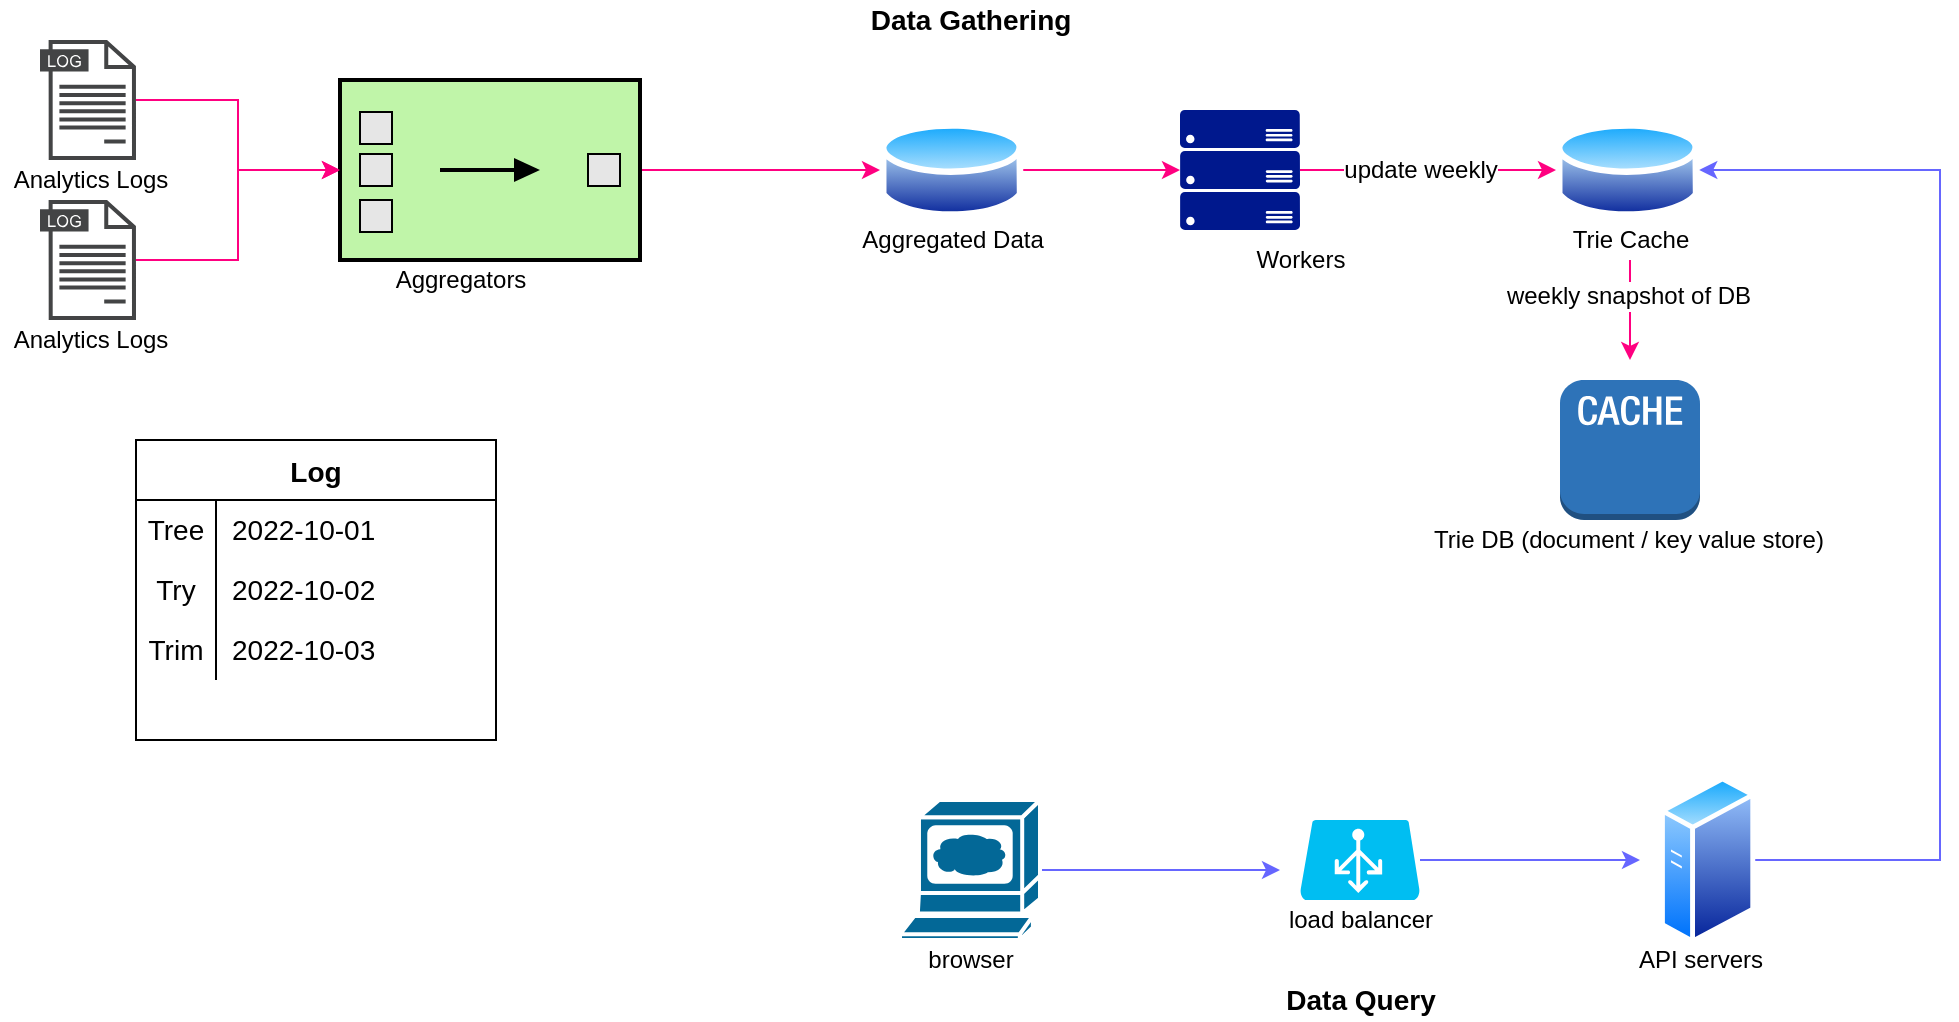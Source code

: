 <mxfile version="17.4.4" type="github">
  <diagram id="5oaqmLejIBLVlqCtvISB" name="Page-1">
    <mxGraphModel dx="1226" dy="1129" grid="1" gridSize="10" guides="1" tooltips="1" connect="1" arrows="1" fold="1" page="1" pageScale="1" pageWidth="850" pageHeight="1100" math="0" shadow="0">
      <root>
        <mxCell id="0" />
        <mxCell id="1" parent="0" />
        <mxCell id="7zzk4bBtbLMsu9TvIBiW-18" style="edgeStyle=orthogonalEdgeStyle;rounded=0;orthogonalLoop=1;jettySize=auto;html=1;entryX=0;entryY=0.5;entryDx=0;entryDy=0;entryPerimeter=0;fontColor=#FF0000;strokeColor=#FF0080;" edge="1" parent="1" source="7zzk4bBtbLMsu9TvIBiW-1" target="7zzk4bBtbLMsu9TvIBiW-2">
          <mxGeometry relative="1" as="geometry" />
        </mxCell>
        <mxCell id="7zzk4bBtbLMsu9TvIBiW-1" value="" style="sketch=0;pointerEvents=1;shadow=0;dashed=0;html=1;strokeColor=none;fillColor=#434445;aspect=fixed;labelPosition=center;verticalLabelPosition=bottom;verticalAlign=top;align=center;outlineConnect=0;shape=mxgraph.vvd.log_files;" vertex="1" parent="1">
          <mxGeometry x="20" y="30" width="48" height="60" as="geometry" />
        </mxCell>
        <mxCell id="7zzk4bBtbLMsu9TvIBiW-20" style="edgeStyle=orthogonalEdgeStyle;rounded=0;orthogonalLoop=1;jettySize=auto;html=1;entryX=0;entryY=0.5;entryDx=0;entryDy=0;fontColor=#FF0000;strokeColor=#FF0080;" edge="1" parent="1" source="7zzk4bBtbLMsu9TvIBiW-2" target="7zzk4bBtbLMsu9TvIBiW-4">
          <mxGeometry relative="1" as="geometry" />
        </mxCell>
        <mxCell id="7zzk4bBtbLMsu9TvIBiW-2" value="" style="strokeWidth=2;outlineConnect=0;dashed=0;align=center;fontSize=8;fillColor=#c0f5a9;verticalLabelPosition=bottom;verticalAlign=top;shape=mxgraph.eip.aggregator;" vertex="1" parent="1">
          <mxGeometry x="170" y="50" width="150" height="90" as="geometry" />
        </mxCell>
        <mxCell id="7zzk4bBtbLMsu9TvIBiW-19" style="edgeStyle=orthogonalEdgeStyle;rounded=0;orthogonalLoop=1;jettySize=auto;html=1;entryX=0;entryY=0.5;entryDx=0;entryDy=0;entryPerimeter=0;fontColor=#FF0000;strokeColor=#FF0080;" edge="1" parent="1" source="7zzk4bBtbLMsu9TvIBiW-3" target="7zzk4bBtbLMsu9TvIBiW-2">
          <mxGeometry relative="1" as="geometry" />
        </mxCell>
        <mxCell id="7zzk4bBtbLMsu9TvIBiW-3" value="" style="sketch=0;pointerEvents=1;shadow=0;dashed=0;html=1;strokeColor=none;fillColor=#434445;aspect=fixed;labelPosition=center;verticalLabelPosition=bottom;verticalAlign=top;align=center;outlineConnect=0;shape=mxgraph.vvd.log_files;" vertex="1" parent="1">
          <mxGeometry x="20" y="110" width="48" height="60" as="geometry" />
        </mxCell>
        <mxCell id="7zzk4bBtbLMsu9TvIBiW-21" style="edgeStyle=orthogonalEdgeStyle;rounded=0;orthogonalLoop=1;jettySize=auto;html=1;entryX=0;entryY=0.5;entryDx=0;entryDy=0;entryPerimeter=0;fontColor=#FF0000;strokeColor=#FF0080;" edge="1" parent="1" source="7zzk4bBtbLMsu9TvIBiW-4" target="7zzk4bBtbLMsu9TvIBiW-7">
          <mxGeometry relative="1" as="geometry" />
        </mxCell>
        <mxCell id="7zzk4bBtbLMsu9TvIBiW-4" value="" style="aspect=fixed;perimeter=ellipsePerimeter;html=1;align=center;shadow=0;dashed=0;spacingTop=3;image;image=img/lib/active_directory/database.svg;" vertex="1" parent="1">
          <mxGeometry x="440" y="68.5" width="71.62" height="53" as="geometry" />
        </mxCell>
        <mxCell id="7zzk4bBtbLMsu9TvIBiW-22" style="edgeStyle=orthogonalEdgeStyle;rounded=0;orthogonalLoop=1;jettySize=auto;html=1;entryX=0;entryY=0.5;entryDx=0;entryDy=0;fontColor=#FF0000;strokeColor=#FF0080;" edge="1" parent="1" source="7zzk4bBtbLMsu9TvIBiW-7" target="7zzk4bBtbLMsu9TvIBiW-9">
          <mxGeometry relative="1" as="geometry" />
        </mxCell>
        <mxCell id="7zzk4bBtbLMsu9TvIBiW-40" value="update weekly" style="edgeLabel;html=1;align=center;verticalAlign=middle;resizable=0;points=[];fontSize=12;" vertex="1" connectable="0" parent="7zzk4bBtbLMsu9TvIBiW-22">
          <mxGeometry x="-0.344" y="3" relative="1" as="geometry">
            <mxPoint x="18" y="3" as="offset" />
          </mxGeometry>
        </mxCell>
        <mxCell id="7zzk4bBtbLMsu9TvIBiW-7" value="" style="sketch=0;aspect=fixed;pointerEvents=1;shadow=0;dashed=0;html=1;strokeColor=none;labelPosition=center;verticalLabelPosition=bottom;verticalAlign=top;align=center;fillColor=#00188D;shape=mxgraph.azure.server_rack" vertex="1" parent="1">
          <mxGeometry x="590" y="65" width="60" height="60" as="geometry" />
        </mxCell>
        <mxCell id="7zzk4bBtbLMsu9TvIBiW-9" value="" style="aspect=fixed;perimeter=ellipsePerimeter;html=1;align=center;shadow=0;dashed=0;spacingTop=3;image;image=img/lib/active_directory/database.svg;" vertex="1" parent="1">
          <mxGeometry x="778" y="68.5" width="71.62" height="53" as="geometry" />
        </mxCell>
        <mxCell id="7zzk4bBtbLMsu9TvIBiW-10" value="" style="outlineConnect=0;dashed=0;verticalLabelPosition=bottom;verticalAlign=top;align=center;html=1;shape=mxgraph.aws3.cache_node;fillColor=#2E73B8;gradientColor=none;" vertex="1" parent="1">
          <mxGeometry x="780" y="200" width="70" height="70" as="geometry" />
        </mxCell>
        <mxCell id="7zzk4bBtbLMsu9TvIBiW-11" value="Analytics Logs" style="text;html=1;align=center;verticalAlign=middle;resizable=0;points=[];autosize=1;strokeColor=none;fillColor=none;" vertex="1" parent="1">
          <mxGeometry y="170" width="90" height="20" as="geometry" />
        </mxCell>
        <mxCell id="7zzk4bBtbLMsu9TvIBiW-12" value="Analytics Logs" style="text;html=1;align=center;verticalAlign=middle;resizable=0;points=[];autosize=1;strokeColor=none;fillColor=none;" vertex="1" parent="1">
          <mxGeometry y="90" width="90" height="20" as="geometry" />
        </mxCell>
        <mxCell id="7zzk4bBtbLMsu9TvIBiW-13" value="Aggregators" style="text;html=1;align=center;verticalAlign=middle;resizable=0;points=[];autosize=1;strokeColor=none;fillColor=none;" vertex="1" parent="1">
          <mxGeometry x="190" y="140" width="80" height="20" as="geometry" />
        </mxCell>
        <mxCell id="7zzk4bBtbLMsu9TvIBiW-14" value="Aggregated Data" style="text;html=1;align=center;verticalAlign=middle;resizable=0;points=[];autosize=1;strokeColor=none;fillColor=none;" vertex="1" parent="1">
          <mxGeometry x="420.81" y="120" width="110" height="20" as="geometry" />
        </mxCell>
        <mxCell id="7zzk4bBtbLMsu9TvIBiW-15" value="Workers" style="text;html=1;align=center;verticalAlign=middle;resizable=0;points=[];autosize=1;strokeColor=none;fillColor=none;" vertex="1" parent="1">
          <mxGeometry x="620" y="130" width="60" height="20" as="geometry" />
        </mxCell>
        <mxCell id="7zzk4bBtbLMsu9TvIBiW-25" style="edgeStyle=orthogonalEdgeStyle;rounded=0;orthogonalLoop=1;jettySize=auto;html=1;strokeColor=#FF0080;" edge="1" parent="1" source="7zzk4bBtbLMsu9TvIBiW-16">
          <mxGeometry relative="1" as="geometry">
            <mxPoint x="815" y="190" as="targetPoint" />
          </mxGeometry>
        </mxCell>
        <mxCell id="7zzk4bBtbLMsu9TvIBiW-41" value="weekly snapshot of DB" style="edgeLabel;html=1;align=center;verticalAlign=middle;resizable=0;points=[];fontSize=12;" vertex="1" connectable="0" parent="7zzk4bBtbLMsu9TvIBiW-25">
          <mxGeometry x="-0.28" y="-1" relative="1" as="geometry">
            <mxPoint as="offset" />
          </mxGeometry>
        </mxCell>
        <mxCell id="7zzk4bBtbLMsu9TvIBiW-16" value="Trie Cache" style="text;html=1;align=center;verticalAlign=middle;resizable=0;points=[];autosize=1;strokeColor=none;fillColor=none;" vertex="1" parent="1">
          <mxGeometry x="780" y="120" width="70" height="20" as="geometry" />
        </mxCell>
        <mxCell id="7zzk4bBtbLMsu9TvIBiW-17" value="Trie DB (document / key value store)" style="text;html=1;align=center;verticalAlign=middle;resizable=0;points=[];autosize=1;strokeColor=none;fillColor=none;" vertex="1" parent="1">
          <mxGeometry x="708.81" y="270" width="210" height="20" as="geometry" />
        </mxCell>
        <mxCell id="7zzk4bBtbLMsu9TvIBiW-26" value="Data Gathering" style="text;html=1;align=center;verticalAlign=middle;resizable=0;points=[];autosize=1;strokeColor=none;fillColor=none;fontSize=14;fontStyle=1" vertex="1" parent="1">
          <mxGeometry x="425" y="10" width="120" height="20" as="geometry" />
        </mxCell>
        <mxCell id="7zzk4bBtbLMsu9TvIBiW-28" value="Log" style="shape=table;startSize=30;container=1;collapsible=0;childLayout=tableLayout;fixedRows=1;rowLines=0;fontStyle=1;fontSize=14;" vertex="1" parent="1">
          <mxGeometry x="68" y="230" width="180" height="150" as="geometry" />
        </mxCell>
        <mxCell id="7zzk4bBtbLMsu9TvIBiW-29" value="" style="shape=tableRow;horizontal=0;startSize=0;swimlaneHead=0;swimlaneBody=0;top=0;left=0;bottom=0;right=0;collapsible=0;dropTarget=0;fillColor=none;points=[[0,0.5],[1,0.5]];portConstraint=eastwest;fontSize=14;" vertex="1" parent="7zzk4bBtbLMsu9TvIBiW-28">
          <mxGeometry y="30" width="180" height="30" as="geometry" />
        </mxCell>
        <mxCell id="7zzk4bBtbLMsu9TvIBiW-30" value="Tree" style="shape=partialRectangle;html=1;whiteSpace=wrap;connectable=0;fillColor=none;top=0;left=0;bottom=0;right=0;overflow=hidden;pointerEvents=1;fontSize=14;" vertex="1" parent="7zzk4bBtbLMsu9TvIBiW-29">
          <mxGeometry width="40" height="30" as="geometry">
            <mxRectangle width="40" height="30" as="alternateBounds" />
          </mxGeometry>
        </mxCell>
        <mxCell id="7zzk4bBtbLMsu9TvIBiW-31" value="2022-10-01" style="shape=partialRectangle;html=1;whiteSpace=wrap;connectable=0;fillColor=none;top=0;left=0;bottom=0;right=0;align=left;spacingLeft=6;overflow=hidden;fontSize=14;" vertex="1" parent="7zzk4bBtbLMsu9TvIBiW-29">
          <mxGeometry x="40" width="140" height="30" as="geometry">
            <mxRectangle width="140" height="30" as="alternateBounds" />
          </mxGeometry>
        </mxCell>
        <mxCell id="7zzk4bBtbLMsu9TvIBiW-32" value="" style="shape=tableRow;horizontal=0;startSize=0;swimlaneHead=0;swimlaneBody=0;top=0;left=0;bottom=0;right=0;collapsible=0;dropTarget=0;fillColor=none;points=[[0,0.5],[1,0.5]];portConstraint=eastwest;fontSize=14;" vertex="1" parent="7zzk4bBtbLMsu9TvIBiW-28">
          <mxGeometry y="60" width="180" height="30" as="geometry" />
        </mxCell>
        <mxCell id="7zzk4bBtbLMsu9TvIBiW-33" value="Try" style="shape=partialRectangle;html=1;whiteSpace=wrap;connectable=0;fillColor=none;top=0;left=0;bottom=0;right=0;overflow=hidden;fontSize=14;" vertex="1" parent="7zzk4bBtbLMsu9TvIBiW-32">
          <mxGeometry width="40" height="30" as="geometry">
            <mxRectangle width="40" height="30" as="alternateBounds" />
          </mxGeometry>
        </mxCell>
        <mxCell id="7zzk4bBtbLMsu9TvIBiW-34" value="" style="shape=partialRectangle;html=1;whiteSpace=wrap;connectable=0;fillColor=none;top=0;left=0;bottom=0;right=0;align=left;spacingLeft=6;overflow=hidden;fontSize=14;" vertex="1" parent="7zzk4bBtbLMsu9TvIBiW-32">
          <mxGeometry x="40" width="140" height="30" as="geometry">
            <mxRectangle width="140" height="30" as="alternateBounds" />
          </mxGeometry>
        </mxCell>
        <mxCell id="7zzk4bBtbLMsu9TvIBiW-35" value="" style="shape=tableRow;horizontal=0;startSize=0;swimlaneHead=0;swimlaneBody=0;top=0;left=0;bottom=0;right=0;collapsible=0;dropTarget=0;fillColor=none;points=[[0,0.5],[1,0.5]];portConstraint=eastwest;fontSize=14;" vertex="1" parent="7zzk4bBtbLMsu9TvIBiW-28">
          <mxGeometry y="90" width="180" height="30" as="geometry" />
        </mxCell>
        <mxCell id="7zzk4bBtbLMsu9TvIBiW-36" value="Trim" style="shape=partialRectangle;html=1;whiteSpace=wrap;connectable=0;fillColor=none;top=0;left=0;bottom=0;right=0;overflow=hidden;fontSize=14;" vertex="1" parent="7zzk4bBtbLMsu9TvIBiW-35">
          <mxGeometry width="40" height="30" as="geometry">
            <mxRectangle width="40" height="30" as="alternateBounds" />
          </mxGeometry>
        </mxCell>
        <mxCell id="7zzk4bBtbLMsu9TvIBiW-37" value="" style="shape=partialRectangle;html=1;whiteSpace=wrap;connectable=0;fillColor=none;top=0;left=0;bottom=0;right=0;align=left;spacingLeft=6;overflow=hidden;fontSize=14;" vertex="1" parent="7zzk4bBtbLMsu9TvIBiW-35">
          <mxGeometry x="40" width="140" height="30" as="geometry">
            <mxRectangle width="140" height="30" as="alternateBounds" />
          </mxGeometry>
        </mxCell>
        <mxCell id="7zzk4bBtbLMsu9TvIBiW-38" value="2022-10-02" style="shape=partialRectangle;html=1;whiteSpace=wrap;connectable=0;fillColor=none;top=0;left=0;bottom=0;right=0;align=left;spacingLeft=6;overflow=hidden;fontSize=14;" vertex="1" parent="1">
          <mxGeometry x="108" y="290" width="140" height="30" as="geometry">
            <mxRectangle width="140" height="30" as="alternateBounds" />
          </mxGeometry>
        </mxCell>
        <mxCell id="7zzk4bBtbLMsu9TvIBiW-39" value="2022-10-03" style="shape=partialRectangle;html=1;whiteSpace=wrap;connectable=0;fillColor=none;top=0;left=0;bottom=0;right=0;align=left;spacingLeft=6;overflow=hidden;fontSize=14;" vertex="1" parent="1">
          <mxGeometry x="108" y="320" width="140" height="30" as="geometry">
            <mxRectangle width="140" height="30" as="alternateBounds" />
          </mxGeometry>
        </mxCell>
        <mxCell id="7zzk4bBtbLMsu9TvIBiW-50" style="edgeStyle=orthogonalEdgeStyle;rounded=0;orthogonalLoop=1;jettySize=auto;html=1;fontSize=12;strokeColor=#6666FF;" edge="1" parent="1" source="7zzk4bBtbLMsu9TvIBiW-44">
          <mxGeometry relative="1" as="geometry">
            <mxPoint x="640" y="445" as="targetPoint" />
          </mxGeometry>
        </mxCell>
        <mxCell id="7zzk4bBtbLMsu9TvIBiW-44" value="" style="shape=mxgraph.cisco.computers_and_peripherals.web_browser;html=1;pointerEvents=1;dashed=0;fillColor=#036897;strokeColor=#ffffff;strokeWidth=2;verticalLabelPosition=bottom;verticalAlign=top;align=center;outlineConnect=0;fontSize=12;" vertex="1" parent="1">
          <mxGeometry x="450" y="410" width="70" height="70" as="geometry" />
        </mxCell>
        <mxCell id="7zzk4bBtbLMsu9TvIBiW-51" style="edgeStyle=orthogonalEdgeStyle;rounded=0;orthogonalLoop=1;jettySize=auto;html=1;fontSize=12;strokeColor=#6666FF;" edge="1" parent="1" source="7zzk4bBtbLMsu9TvIBiW-45">
          <mxGeometry relative="1" as="geometry">
            <mxPoint x="820" y="440" as="targetPoint" />
          </mxGeometry>
        </mxCell>
        <mxCell id="7zzk4bBtbLMsu9TvIBiW-45" value="" style="verticalLabelPosition=bottom;html=1;verticalAlign=top;align=center;strokeColor=none;fillColor=#00BEF2;shape=mxgraph.azure.azure_load_balancer;fontSize=12;" vertex="1" parent="1">
          <mxGeometry x="650" y="420" width="60" height="40" as="geometry" />
        </mxCell>
        <mxCell id="7zzk4bBtbLMsu9TvIBiW-52" style="edgeStyle=orthogonalEdgeStyle;rounded=0;orthogonalLoop=1;jettySize=auto;html=1;entryX=1;entryY=0.5;entryDx=0;entryDy=0;fontSize=12;strokeColor=#6666FF;" edge="1" parent="1" source="7zzk4bBtbLMsu9TvIBiW-46" target="7zzk4bBtbLMsu9TvIBiW-9">
          <mxGeometry relative="1" as="geometry">
            <Array as="points">
              <mxPoint x="970" y="440" />
              <mxPoint x="970" y="95" />
            </Array>
          </mxGeometry>
        </mxCell>
        <mxCell id="7zzk4bBtbLMsu9TvIBiW-46" value="" style="aspect=fixed;perimeter=ellipsePerimeter;html=1;align=center;shadow=0;dashed=0;spacingTop=3;image;image=img/lib/active_directory/generic_server.svg;fontSize=12;" vertex="1" parent="1">
          <mxGeometry x="830" y="397.5" width="47.6" height="85" as="geometry" />
        </mxCell>
        <mxCell id="7zzk4bBtbLMsu9TvIBiW-47" value="browser" style="text;html=1;align=center;verticalAlign=middle;resizable=0;points=[];autosize=1;strokeColor=none;fillColor=none;fontSize=12;" vertex="1" parent="1">
          <mxGeometry x="455" y="480" width="60" height="20" as="geometry" />
        </mxCell>
        <mxCell id="7zzk4bBtbLMsu9TvIBiW-48" value="load balancer" style="text;html=1;align=center;verticalAlign=middle;resizable=0;points=[];autosize=1;strokeColor=none;fillColor=none;fontSize=12;" vertex="1" parent="1">
          <mxGeometry x="635" y="460" width="90" height="20" as="geometry" />
        </mxCell>
        <mxCell id="7zzk4bBtbLMsu9TvIBiW-49" value="API servers" style="text;html=1;align=center;verticalAlign=middle;resizable=0;points=[];autosize=1;strokeColor=none;fillColor=none;fontSize=12;" vertex="1" parent="1">
          <mxGeometry x="810" y="480" width="80" height="20" as="geometry" />
        </mxCell>
        <mxCell id="7zzk4bBtbLMsu9TvIBiW-53" value="Data Query" style="text;html=1;align=center;verticalAlign=middle;resizable=0;points=[];autosize=1;strokeColor=none;fillColor=none;fontSize=14;fontStyle=1" vertex="1" parent="1">
          <mxGeometry x="635" y="500" width="90" height="20" as="geometry" />
        </mxCell>
      </root>
    </mxGraphModel>
  </diagram>
</mxfile>
